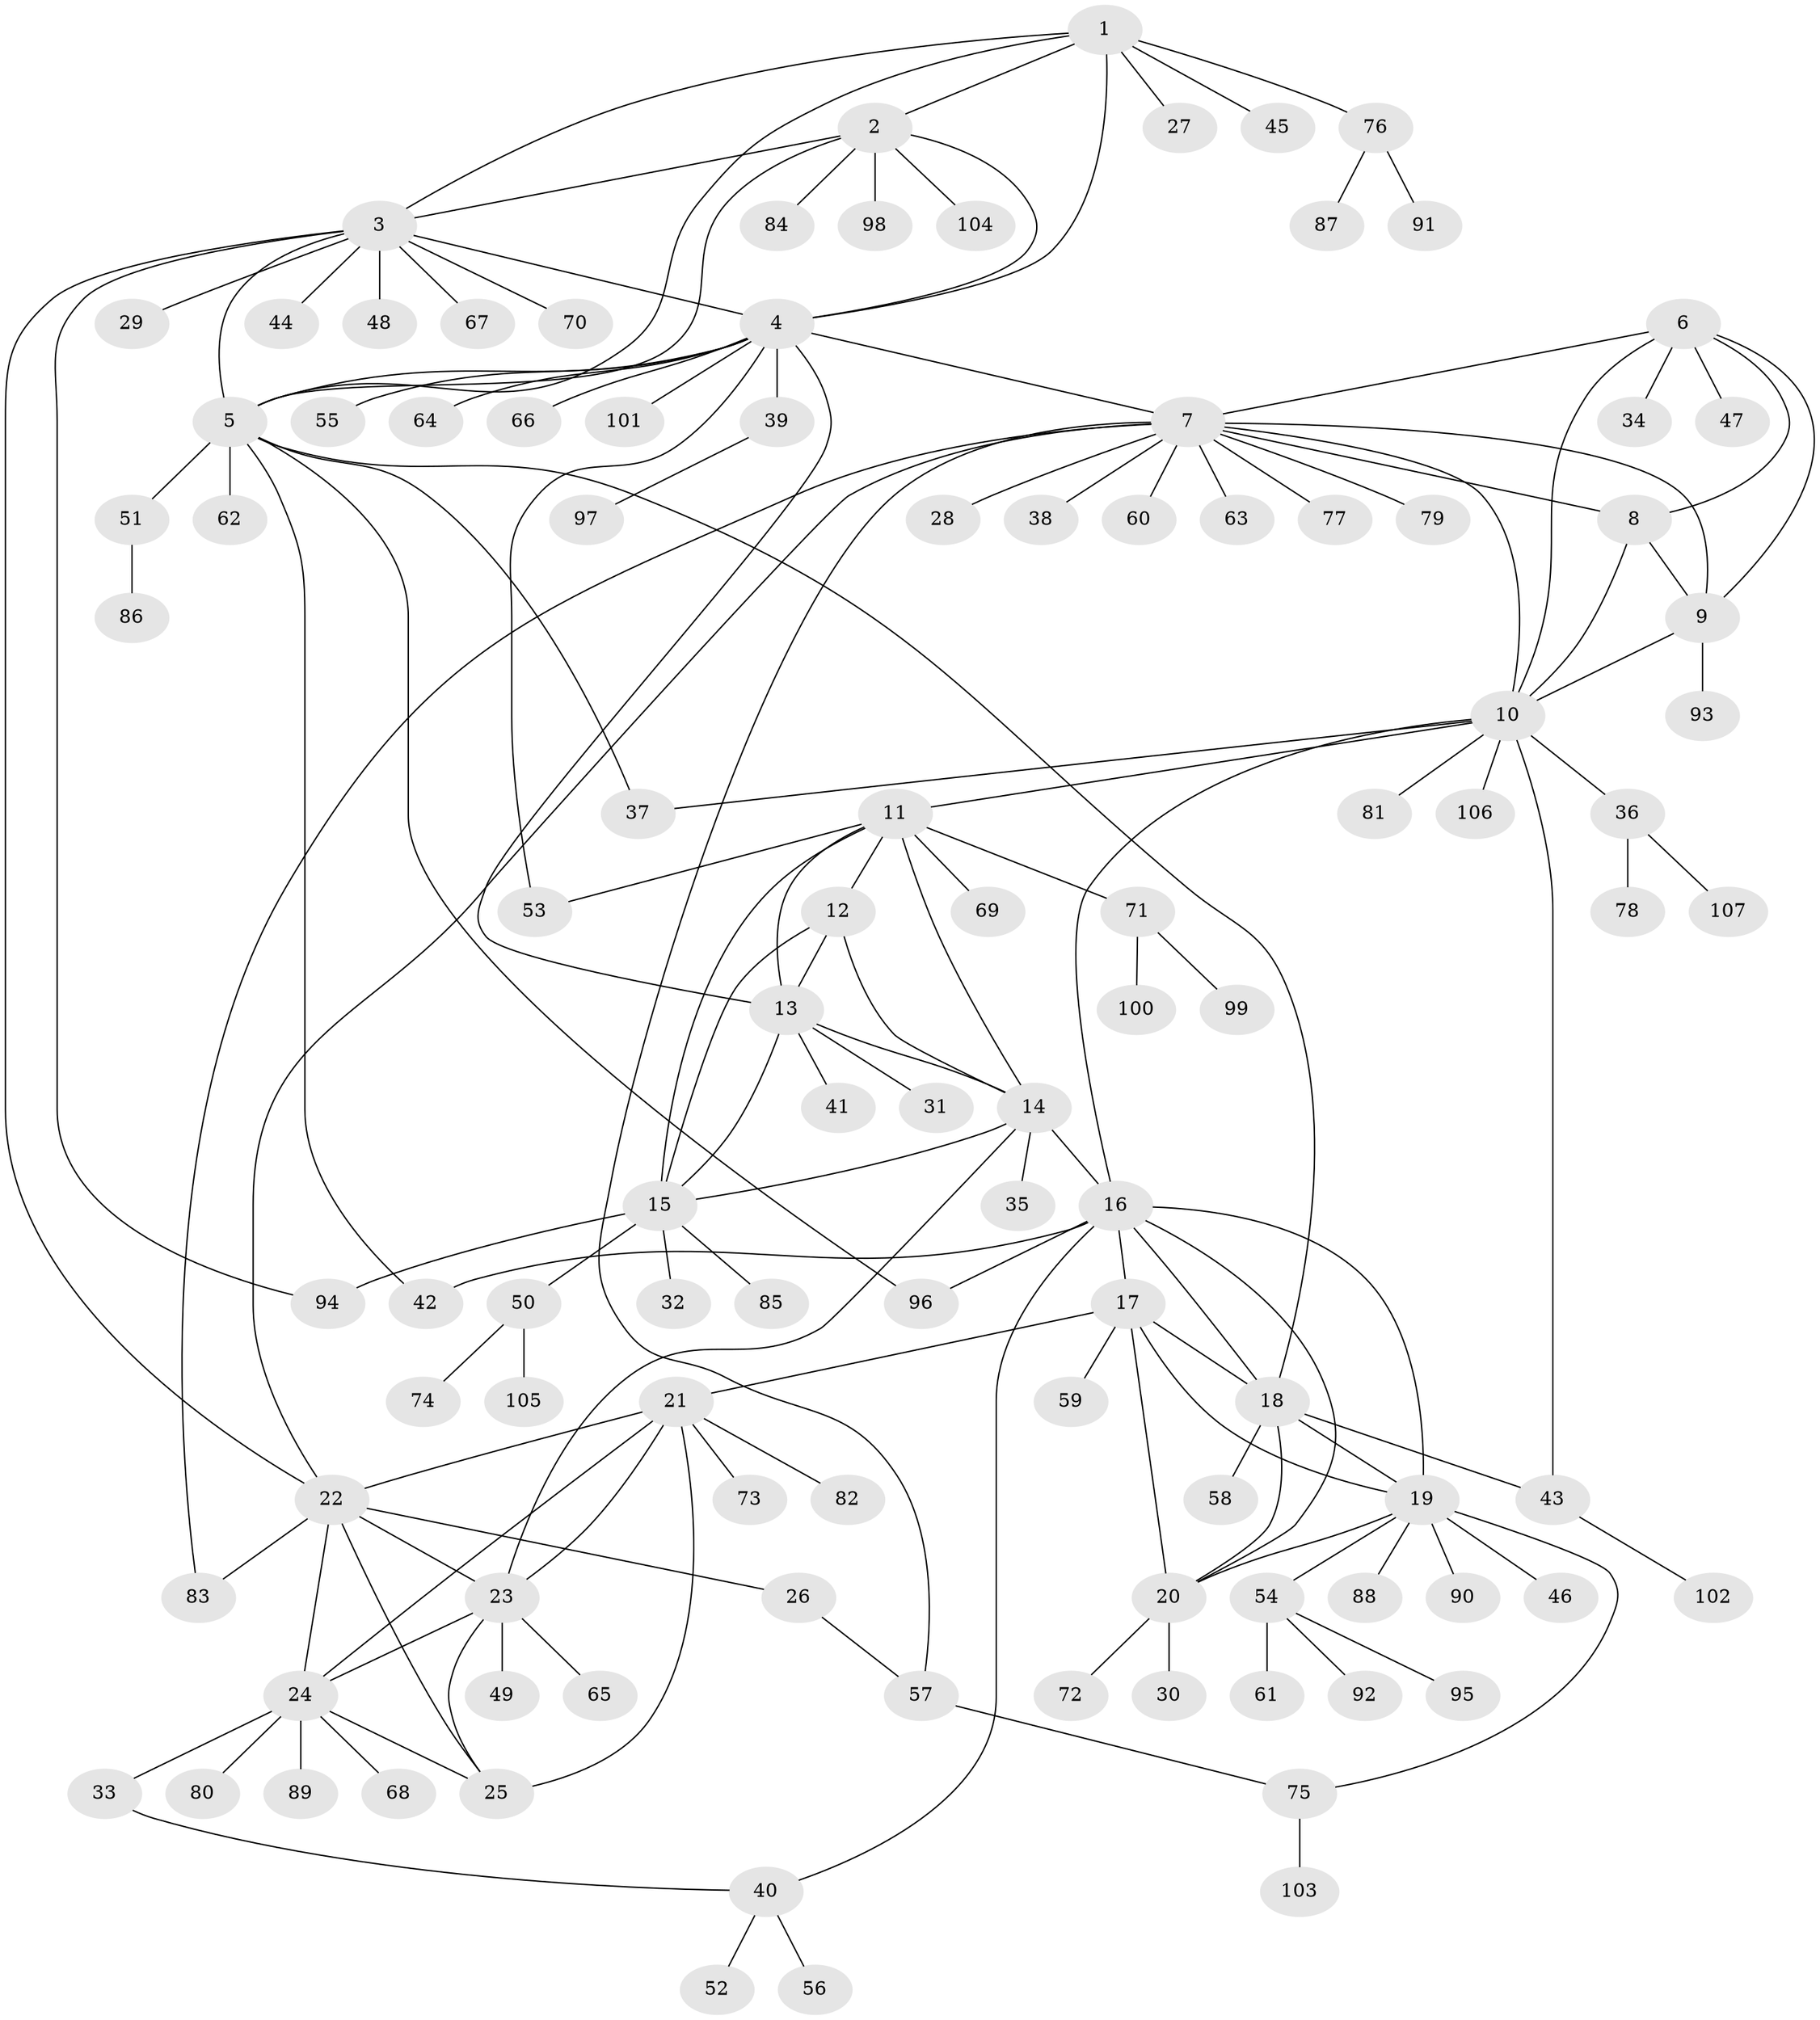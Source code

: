// Generated by graph-tools (version 1.1) at 2025/15/03/09/25 04:15:56]
// undirected, 107 vertices, 152 edges
graph export_dot {
graph [start="1"]
  node [color=gray90,style=filled];
  1;
  2;
  3;
  4;
  5;
  6;
  7;
  8;
  9;
  10;
  11;
  12;
  13;
  14;
  15;
  16;
  17;
  18;
  19;
  20;
  21;
  22;
  23;
  24;
  25;
  26;
  27;
  28;
  29;
  30;
  31;
  32;
  33;
  34;
  35;
  36;
  37;
  38;
  39;
  40;
  41;
  42;
  43;
  44;
  45;
  46;
  47;
  48;
  49;
  50;
  51;
  52;
  53;
  54;
  55;
  56;
  57;
  58;
  59;
  60;
  61;
  62;
  63;
  64;
  65;
  66;
  67;
  68;
  69;
  70;
  71;
  72;
  73;
  74;
  75;
  76;
  77;
  78;
  79;
  80;
  81;
  82;
  83;
  84;
  85;
  86;
  87;
  88;
  89;
  90;
  91;
  92;
  93;
  94;
  95;
  96;
  97;
  98;
  99;
  100;
  101;
  102;
  103;
  104;
  105;
  106;
  107;
  1 -- 2;
  1 -- 3;
  1 -- 4;
  1 -- 5;
  1 -- 27;
  1 -- 45;
  1 -- 76;
  2 -- 3;
  2 -- 4;
  2 -- 5;
  2 -- 84;
  2 -- 98;
  2 -- 104;
  3 -- 4;
  3 -- 5;
  3 -- 22;
  3 -- 29;
  3 -- 44;
  3 -- 48;
  3 -- 67;
  3 -- 70;
  3 -- 94;
  4 -- 5;
  4 -- 7;
  4 -- 13;
  4 -- 39;
  4 -- 53;
  4 -- 55;
  4 -- 64;
  4 -- 66;
  4 -- 101;
  5 -- 18;
  5 -- 37;
  5 -- 42;
  5 -- 51;
  5 -- 62;
  5 -- 96;
  6 -- 7;
  6 -- 8;
  6 -- 9;
  6 -- 10;
  6 -- 34;
  6 -- 47;
  7 -- 8;
  7 -- 9;
  7 -- 10;
  7 -- 22;
  7 -- 28;
  7 -- 38;
  7 -- 57;
  7 -- 60;
  7 -- 63;
  7 -- 77;
  7 -- 79;
  7 -- 83;
  8 -- 9;
  8 -- 10;
  9 -- 10;
  9 -- 93;
  10 -- 11;
  10 -- 16;
  10 -- 36;
  10 -- 37;
  10 -- 43;
  10 -- 81;
  10 -- 106;
  11 -- 12;
  11 -- 13;
  11 -- 14;
  11 -- 15;
  11 -- 53;
  11 -- 69;
  11 -- 71;
  12 -- 13;
  12 -- 14;
  12 -- 15;
  13 -- 14;
  13 -- 15;
  13 -- 31;
  13 -- 41;
  14 -- 15;
  14 -- 16;
  14 -- 23;
  14 -- 35;
  15 -- 32;
  15 -- 50;
  15 -- 85;
  15 -- 94;
  16 -- 17;
  16 -- 18;
  16 -- 19;
  16 -- 20;
  16 -- 40;
  16 -- 42;
  16 -- 96;
  17 -- 18;
  17 -- 19;
  17 -- 20;
  17 -- 21;
  17 -- 59;
  18 -- 19;
  18 -- 20;
  18 -- 43;
  18 -- 58;
  19 -- 20;
  19 -- 46;
  19 -- 54;
  19 -- 75;
  19 -- 88;
  19 -- 90;
  20 -- 30;
  20 -- 72;
  21 -- 22;
  21 -- 23;
  21 -- 24;
  21 -- 25;
  21 -- 73;
  21 -- 82;
  22 -- 23;
  22 -- 24;
  22 -- 25;
  22 -- 26;
  22 -- 83;
  23 -- 24;
  23 -- 25;
  23 -- 49;
  23 -- 65;
  24 -- 25;
  24 -- 33;
  24 -- 68;
  24 -- 80;
  24 -- 89;
  26 -- 57;
  33 -- 40;
  36 -- 78;
  36 -- 107;
  39 -- 97;
  40 -- 52;
  40 -- 56;
  43 -- 102;
  50 -- 74;
  50 -- 105;
  51 -- 86;
  54 -- 61;
  54 -- 92;
  54 -- 95;
  57 -- 75;
  71 -- 99;
  71 -- 100;
  75 -- 103;
  76 -- 87;
  76 -- 91;
}
